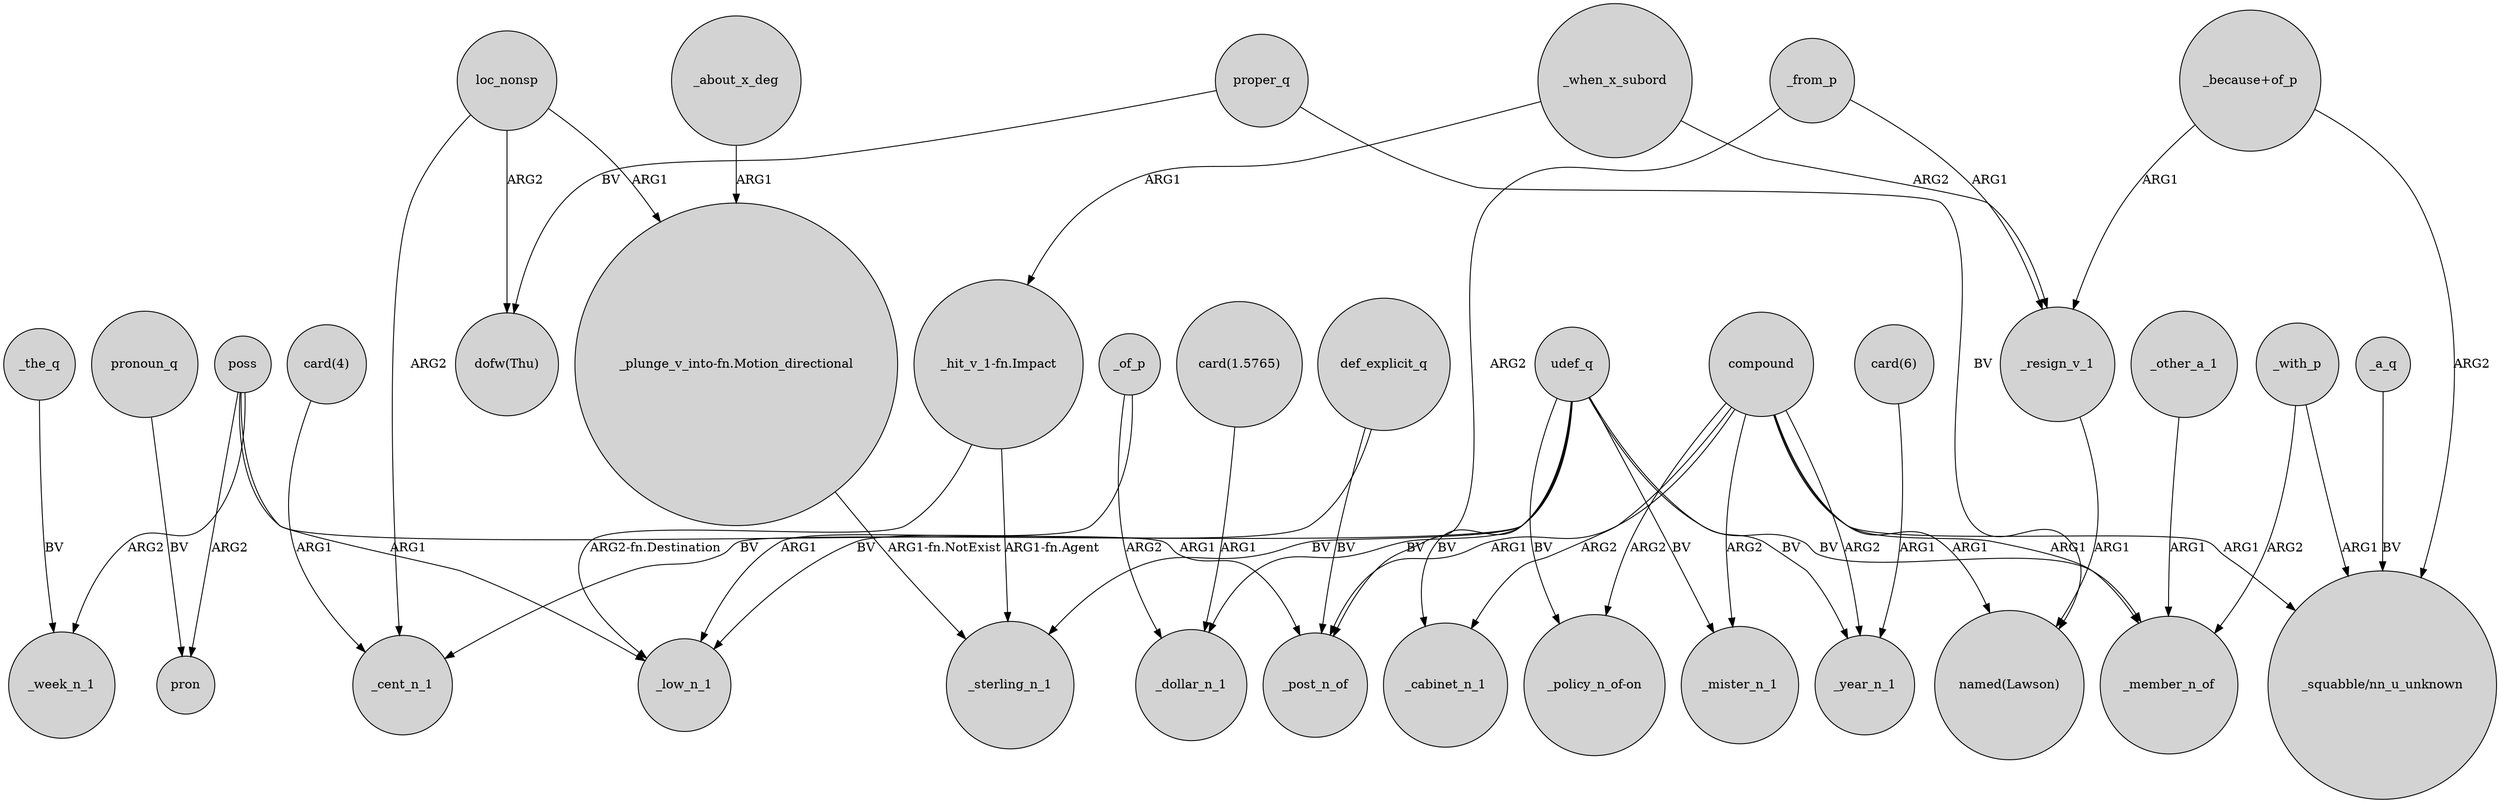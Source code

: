 digraph {
	node [shape=circle style=filled]
	"card(4)" -> _cent_n_1 [label=ARG1]
	loc_nonsp -> "_plunge_v_into-fn.Motion_directional" [label=ARG1]
	loc_nonsp -> _cent_n_1 [label=ARG2]
	def_explicit_q -> _low_n_1 [label=BV]
	poss -> pron [label=ARG2]
	"_because+of_p" -> _resign_v_1 [label=ARG1]
	compound -> "_squabble/nn_u_unknown" [label=ARG1]
	_other_a_1 -> _member_n_of [label=ARG1]
	compound -> _cabinet_n_1 [label=ARG2]
	"_hit_v_1-fn.Impact" -> _low_n_1 [label="ARG2-fn.Destination"]
	compound -> _mister_n_1 [label=ARG2]
	compound -> "_policy_n_of-on" [label=ARG2]
	_with_p -> "_squabble/nn_u_unknown" [label=ARG1]
	udef_q -> _mister_n_1 [label=BV]
	poss -> _low_n_1 [label=ARG1]
	_resign_v_1 -> "named(Lawson)" [label=ARG1]
	_when_x_subord -> _resign_v_1 [label=ARG2]
	compound -> _post_n_of [label=ARG1]
	poss -> _post_n_of [label=ARG1]
	_a_q -> "_squabble/nn_u_unknown" [label=BV]
	udef_q -> "_policy_n_of-on" [label=BV]
	udef_q -> _cent_n_1 [label=BV]
	poss -> _week_n_1 [label=ARG2]
	pronoun_q -> pron [label=BV]
	udef_q -> _cabinet_n_1 [label=BV]
	udef_q -> _sterling_n_1 [label=BV]
	_of_p -> _low_n_1 [label=ARG1]
	_the_q -> _week_n_1 [label=BV]
	proper_q -> "named(Lawson)" [label=BV]
	compound -> "named(Lawson)" [label=ARG1]
	_from_p -> _resign_v_1 [label=ARG1]
	proper_q -> "dofw(Thu)" [label=BV]
	udef_q -> _member_n_of [label=BV]
	loc_nonsp -> "dofw(Thu)" [label=ARG2]
	_when_x_subord -> "_hit_v_1-fn.Impact" [label=ARG1]
	"card(6)" -> _year_n_1 [label=ARG1]
	compound -> _year_n_1 [label=ARG2]
	_with_p -> _member_n_of [label=ARG2]
	udef_q -> _year_n_1 [label=BV]
	_of_p -> _dollar_n_1 [label=ARG2]
	"card(1.5765)" -> _dollar_n_1 [label=ARG1]
	def_explicit_q -> _post_n_of [label=BV]
	"_plunge_v_into-fn.Motion_directional" -> _sterling_n_1 [label="ARG1-fn.NotExist"]
	_from_p -> _post_n_of [label=ARG2]
	_about_x_deg -> "_plunge_v_into-fn.Motion_directional" [label=ARG1]
	"_because+of_p" -> "_squabble/nn_u_unknown" [label=ARG2]
	udef_q -> _dollar_n_1 [label=BV]
	compound -> _member_n_of [label=ARG1]
	"_hit_v_1-fn.Impact" -> _sterling_n_1 [label="ARG1-fn.Agent"]
}
